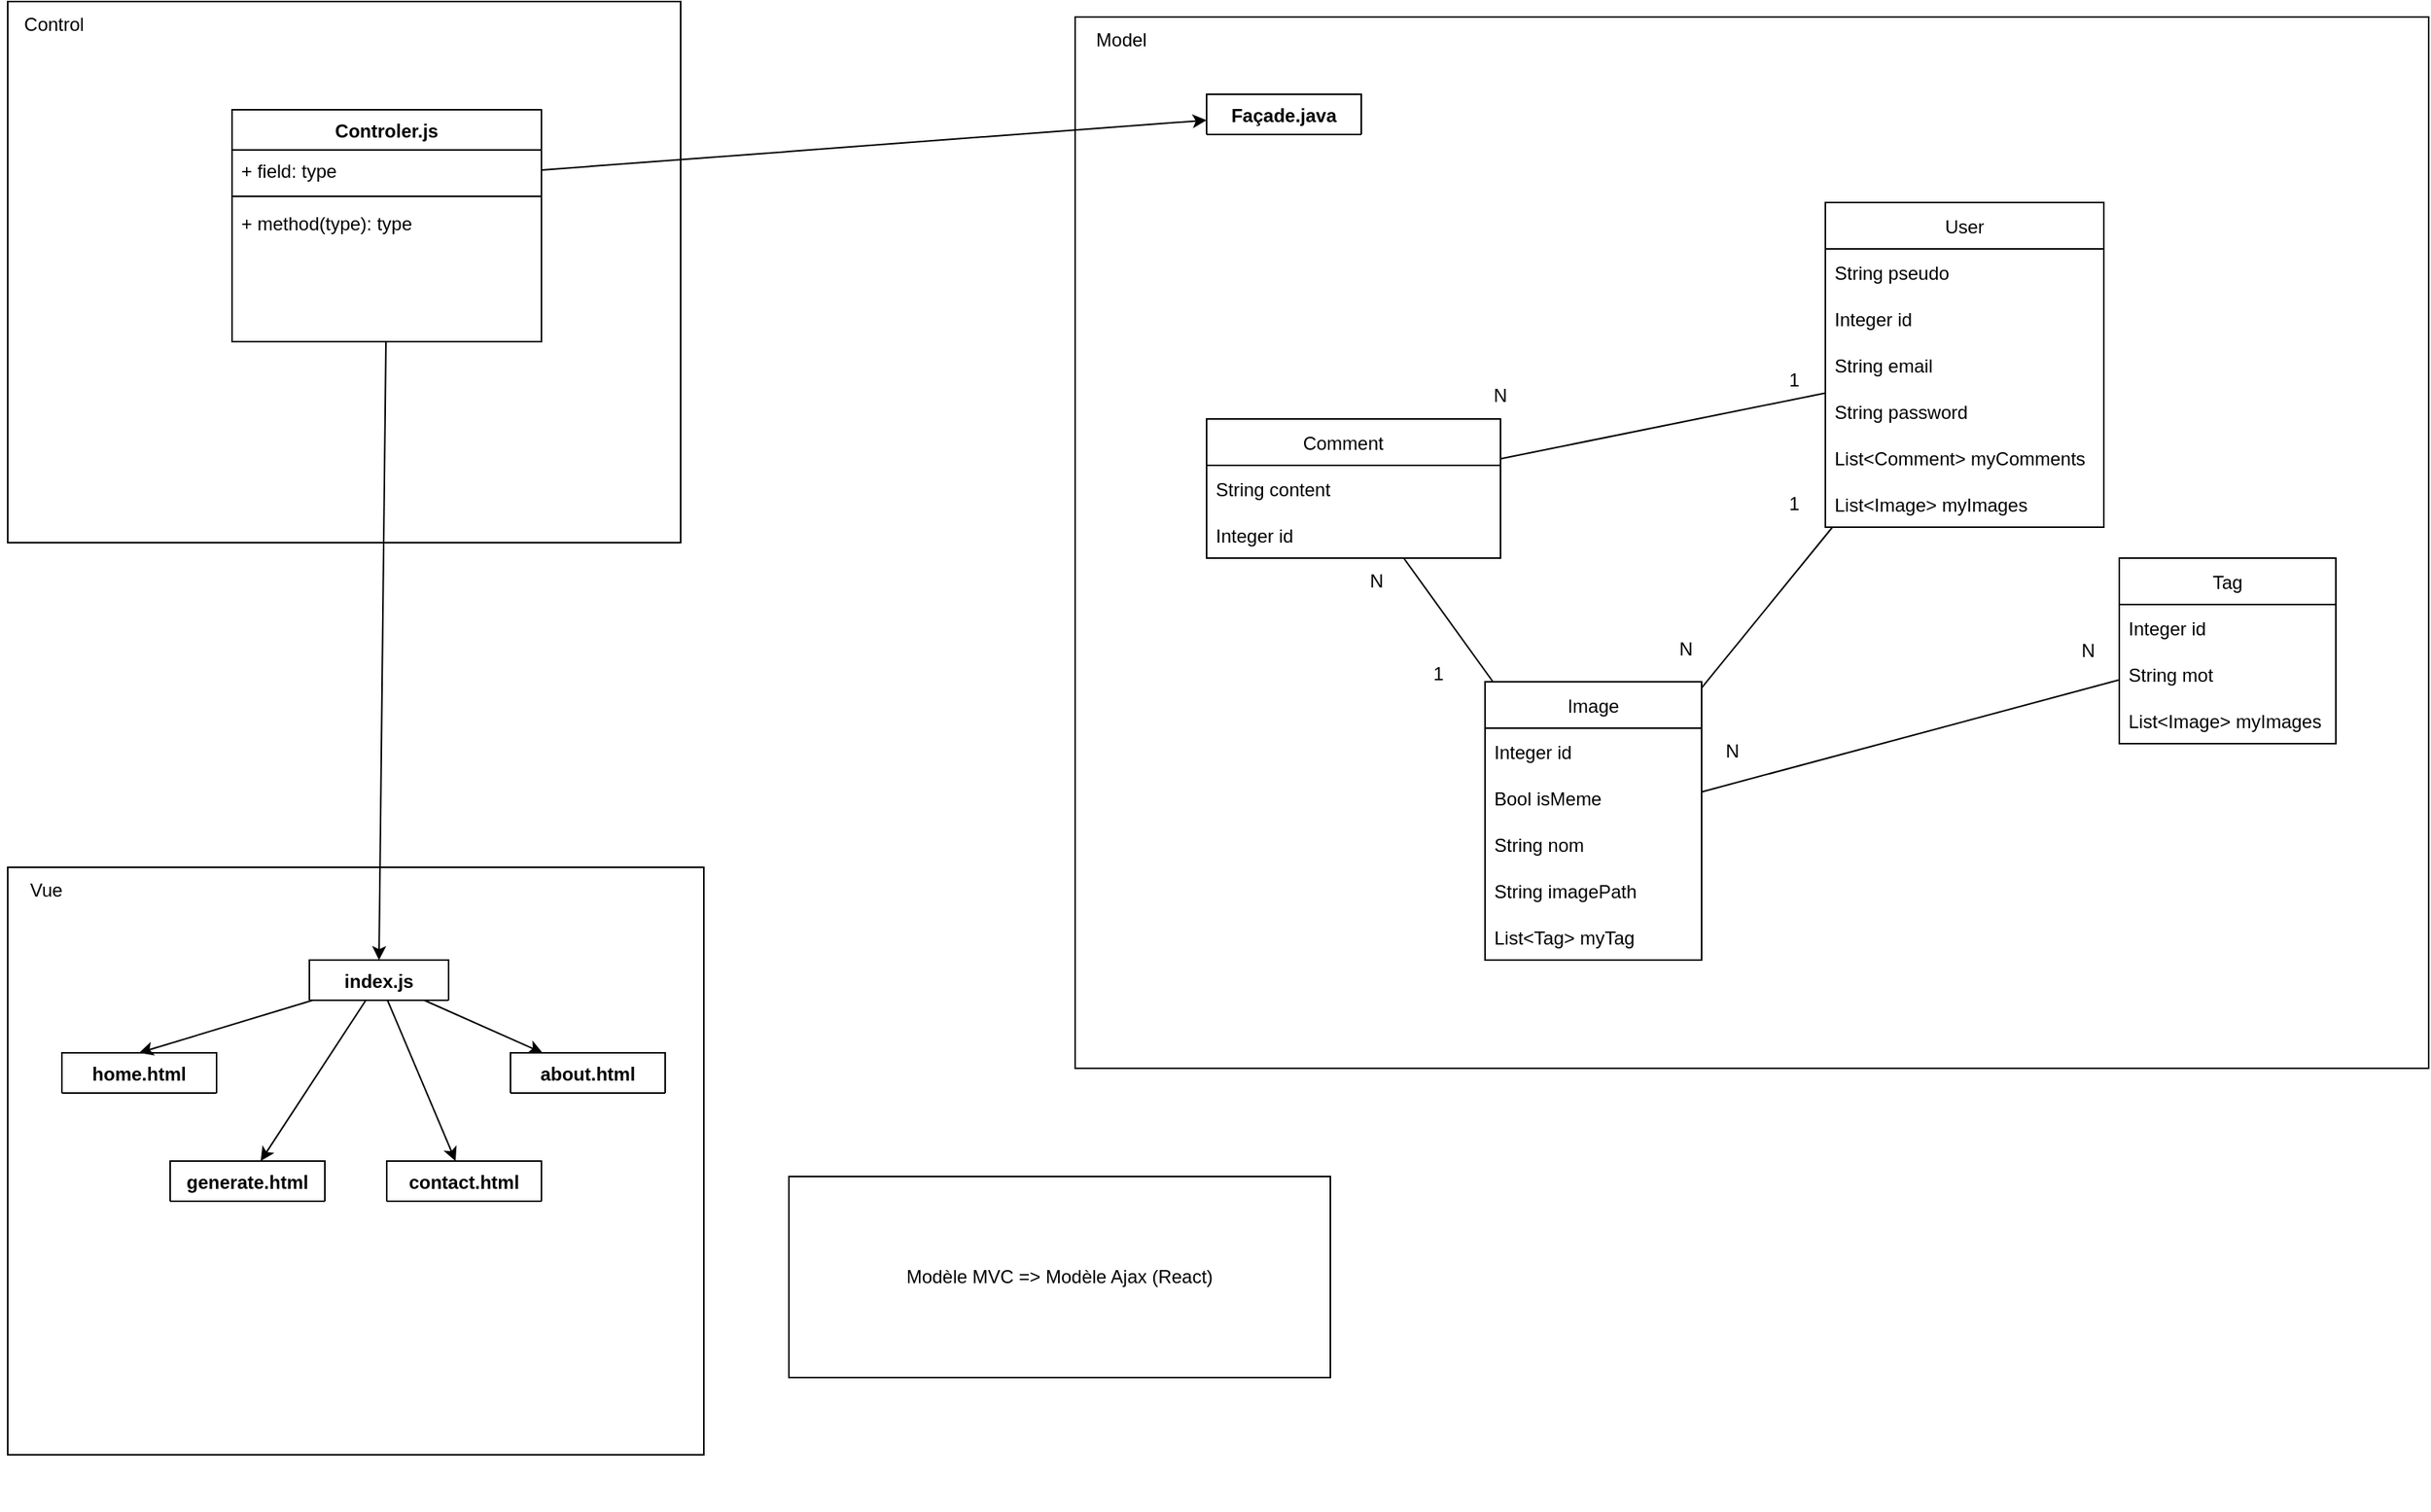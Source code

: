 <mxfile version="17.4.3" type="github">
  <diagram id="MInBh1SqWbQjp1WLOZTz" name="Page-1">
    <mxGraphModel dx="1662" dy="820" grid="1" gridSize="10" guides="1" tooltips="1" connect="1" arrows="1" fold="1" page="1" pageScale="1" pageWidth="1169" pageHeight="827" math="0" shadow="0">
      <root>
        <mxCell id="0" />
        <mxCell id="1" parent="0" />
        <mxCell id="yNmyxKfsHy1kQSk8ZKds-38" value="" style="rounded=0;whiteSpace=wrap;html=1;" parent="1" vertex="1">
          <mxGeometry x="725" y="20" width="875" height="680" as="geometry" />
        </mxCell>
        <mxCell id="yNmyxKfsHy1kQSk8ZKds-29" value="" style="rounded=0;whiteSpace=wrap;html=1;" parent="1" vertex="1">
          <mxGeometry x="35" y="10" width="435" height="350" as="geometry" />
        </mxCell>
        <mxCell id="yNmyxKfsHy1kQSk8ZKds-26" value="" style="rounded=0;whiteSpace=wrap;html=1;" parent="1" vertex="1">
          <mxGeometry x="35" y="570" width="450" height="380" as="geometry" />
        </mxCell>
        <mxCell id="lajUPEfwQLAzJnHiFyT6-13" value="" style="endArrow=classic;html=1;rounded=0;strokeColor=#000000;exitX=1;exitY=0.5;exitDx=0;exitDy=0;" parent="1" source="lajUPEfwQLAzJnHiFyT6-15" target="lajUPEfwQLAzJnHiFyT6-4" edge="1">
          <mxGeometry width="50" height="50" relative="1" as="geometry">
            <mxPoint x="160" y="39" as="sourcePoint" />
            <mxPoint x="440" y="30" as="targetPoint" />
          </mxGeometry>
        </mxCell>
        <mxCell id="lajUPEfwQLAzJnHiFyT6-26" value="" style="group" parent="1" vertex="1" connectable="0">
          <mxGeometry x="810" y="70" width="470" height="160" as="geometry" />
        </mxCell>
        <mxCell id="lajUPEfwQLAzJnHiFyT6-4" value="Façade.java" style="swimlane;fontStyle=1;align=center;verticalAlign=top;childLayout=stackLayout;horizontal=1;startSize=26;horizontalStack=0;resizeParent=1;resizeParentMax=0;resizeLast=0;collapsible=1;marginBottom=0;" parent="lajUPEfwQLAzJnHiFyT6-26" vertex="1" collapsed="1">
          <mxGeometry width="100" height="26" as="geometry">
            <mxRectangle width="280" height="86" as="alternateBounds" />
          </mxGeometry>
        </mxCell>
        <mxCell id="lajUPEfwQLAzJnHiFyT6-5" value="+ field: type" style="text;strokeColor=none;fillColor=none;align=left;verticalAlign=top;spacingLeft=4;spacingRight=4;overflow=hidden;rotatable=0;points=[[0,0.5],[1,0.5]];portConstraint=eastwest;" parent="lajUPEfwQLAzJnHiFyT6-4" vertex="1">
          <mxGeometry y="26" width="280" height="26" as="geometry" />
        </mxCell>
        <mxCell id="lajUPEfwQLAzJnHiFyT6-6" value="" style="line;strokeWidth=1;fillColor=none;align=left;verticalAlign=middle;spacingTop=-1;spacingLeft=3;spacingRight=3;rotatable=0;labelPosition=right;points=[];portConstraint=eastwest;" parent="lajUPEfwQLAzJnHiFyT6-4" vertex="1">
          <mxGeometry y="52" width="280" height="8" as="geometry" />
        </mxCell>
        <mxCell id="lajUPEfwQLAzJnHiFyT6-7" value="+ method(type): type" style="text;strokeColor=none;fillColor=none;align=left;verticalAlign=top;spacingLeft=4;spacingRight=4;overflow=hidden;rotatable=0;points=[[0,0.5],[1,0.5]];portConstraint=eastwest;" parent="lajUPEfwQLAzJnHiFyT6-4" vertex="1">
          <mxGeometry y="60" width="280" height="26" as="geometry" />
        </mxCell>
        <mxCell id="lajUPEfwQLAzJnHiFyT6-36" value="" style="group" parent="1" vertex="1" connectable="0">
          <mxGeometry x="170" y="90" width="200" height="362" as="geometry" />
        </mxCell>
        <mxCell id="lajUPEfwQLAzJnHiFyT6-24" value="" style="group" parent="lajUPEfwQLAzJnHiFyT6-36" vertex="1" connectable="0">
          <mxGeometry x="10" y="-10" width="200" height="150" as="geometry" />
        </mxCell>
        <mxCell id="lajUPEfwQLAzJnHiFyT6-14" value="Controler.js" style="swimlane;fontStyle=1;align=center;verticalAlign=top;childLayout=stackLayout;horizontal=1;startSize=26;horizontalStack=0;resizeParent=1;resizeParentMax=0;resizeLast=0;collapsible=1;marginBottom=0;" parent="lajUPEfwQLAzJnHiFyT6-24" vertex="1">
          <mxGeometry width="200" height="150" as="geometry" />
        </mxCell>
        <mxCell id="lajUPEfwQLAzJnHiFyT6-15" value="+ field: type" style="text;strokeColor=none;fillColor=none;align=left;verticalAlign=top;spacingLeft=4;spacingRight=4;overflow=hidden;rotatable=0;points=[[0,0.5],[1,0.5]];portConstraint=eastwest;" parent="lajUPEfwQLAzJnHiFyT6-14" vertex="1">
          <mxGeometry y="26" width="200" height="26" as="geometry" />
        </mxCell>
        <mxCell id="lajUPEfwQLAzJnHiFyT6-16" value="" style="line;strokeWidth=1;fillColor=none;align=left;verticalAlign=middle;spacingTop=-1;spacingLeft=3;spacingRight=3;rotatable=0;labelPosition=right;points=[];portConstraint=eastwest;" parent="lajUPEfwQLAzJnHiFyT6-14" vertex="1">
          <mxGeometry y="52" width="200" height="8" as="geometry" />
        </mxCell>
        <mxCell id="lajUPEfwQLAzJnHiFyT6-17" value="+ method(type): type" style="text;strokeColor=none;fillColor=none;align=left;verticalAlign=top;spacingLeft=4;spacingRight=4;overflow=hidden;rotatable=0;points=[[0,0.5],[1,0.5]];portConstraint=eastwest;" parent="lajUPEfwQLAzJnHiFyT6-14" vertex="1">
          <mxGeometry y="60" width="200" height="90" as="geometry" />
        </mxCell>
        <mxCell id="lajUPEfwQLAzJnHiFyT6-35" value="" style="group" parent="lajUPEfwQLAzJnHiFyT6-36" vertex="1" connectable="0">
          <mxGeometry x="-5" y="570" width="160" height="86" as="geometry" />
        </mxCell>
        <mxCell id="lB8m8ho_ZpuSB8js8KdT-3" value="Modèle MVC =&amp;gt; Modèle Ajax (React)" style="rounded=0;whiteSpace=wrap;html=1;" parent="1" vertex="1">
          <mxGeometry x="540" y="770" width="350" height="130" as="geometry" />
        </mxCell>
        <mxCell id="yNmyxKfsHy1kQSk8ZKds-1" value="" style="group" parent="1" vertex="1" connectable="0">
          <mxGeometry x="275" y="900" width="160" height="86" as="geometry" />
        </mxCell>
        <mxCell id="lajUPEfwQLAzJnHiFyT6-31" value="index.js" style="swimlane;fontStyle=1;align=center;verticalAlign=top;childLayout=stackLayout;horizontal=1;startSize=26;horizontalStack=0;resizeParent=1;resizeParentMax=0;resizeLast=0;collapsible=1;marginBottom=0;" parent="1" vertex="1" collapsed="1">
          <mxGeometry x="230" y="630" width="90" height="26" as="geometry">
            <mxRectangle width="160" height="86" as="alternateBounds" />
          </mxGeometry>
        </mxCell>
        <mxCell id="lajUPEfwQLAzJnHiFyT6-32" value="+ field: type" style="text;strokeColor=none;fillColor=none;align=left;verticalAlign=top;spacingLeft=4;spacingRight=4;overflow=hidden;rotatable=0;points=[[0,0.5],[1,0.5]];portConstraint=eastwest;" parent="lajUPEfwQLAzJnHiFyT6-31" vertex="1">
          <mxGeometry y="26" width="160" height="26" as="geometry" />
        </mxCell>
        <mxCell id="lajUPEfwQLAzJnHiFyT6-33" value="" style="line;strokeWidth=1;fillColor=none;align=left;verticalAlign=middle;spacingTop=-1;spacingLeft=3;spacingRight=3;rotatable=0;labelPosition=right;points=[];portConstraint=eastwest;" parent="lajUPEfwQLAzJnHiFyT6-31" vertex="1">
          <mxGeometry y="52" width="160" height="8" as="geometry" />
        </mxCell>
        <mxCell id="lajUPEfwQLAzJnHiFyT6-34" value="+ method(type): type" style="text;strokeColor=none;fillColor=none;align=left;verticalAlign=top;spacingLeft=4;spacingRight=4;overflow=hidden;rotatable=0;points=[[0,0.5],[1,0.5]];portConstraint=eastwest;" parent="lajUPEfwQLAzJnHiFyT6-31" vertex="1">
          <mxGeometry y="60" width="160" height="26" as="geometry" />
        </mxCell>
        <mxCell id="yNmyxKfsHy1kQSk8ZKds-3" value="contact.html" style="swimlane;fontStyle=1;align=center;verticalAlign=top;childLayout=stackLayout;horizontal=1;startSize=26;horizontalStack=0;resizeParent=1;resizeParentMax=0;resizeLast=0;collapsible=1;marginBottom=0;" parent="1" vertex="1" collapsed="1">
          <mxGeometry x="280" y="760" width="100" height="26" as="geometry">
            <mxRectangle width="160" height="86" as="alternateBounds" />
          </mxGeometry>
        </mxCell>
        <mxCell id="yNmyxKfsHy1kQSk8ZKds-4" value="+ field: type" style="text;strokeColor=none;fillColor=none;align=left;verticalAlign=top;spacingLeft=4;spacingRight=4;overflow=hidden;rotatable=0;points=[[0,0.5],[1,0.5]];portConstraint=eastwest;" parent="yNmyxKfsHy1kQSk8ZKds-3" vertex="1">
          <mxGeometry y="26" width="160" height="26" as="geometry" />
        </mxCell>
        <mxCell id="yNmyxKfsHy1kQSk8ZKds-5" value="" style="line;strokeWidth=1;fillColor=none;align=left;verticalAlign=middle;spacingTop=-1;spacingLeft=3;spacingRight=3;rotatable=0;labelPosition=right;points=[];portConstraint=eastwest;" parent="yNmyxKfsHy1kQSk8ZKds-3" vertex="1">
          <mxGeometry y="52" width="160" height="8" as="geometry" />
        </mxCell>
        <mxCell id="yNmyxKfsHy1kQSk8ZKds-6" value="+ method(type): type" style="text;strokeColor=none;fillColor=none;align=left;verticalAlign=top;spacingLeft=4;spacingRight=4;overflow=hidden;rotatable=0;points=[[0,0.5],[1,0.5]];portConstraint=eastwest;" parent="yNmyxKfsHy1kQSk8ZKds-3" vertex="1">
          <mxGeometry y="60" width="160" height="26" as="geometry" />
        </mxCell>
        <mxCell id="yNmyxKfsHy1kQSk8ZKds-9" value="home.html" style="swimlane;fontStyle=1;align=center;verticalAlign=top;childLayout=stackLayout;horizontal=1;startSize=26;horizontalStack=0;resizeParent=1;resizeParentMax=0;resizeLast=0;collapsible=1;marginBottom=0;" parent="1" vertex="1" collapsed="1">
          <mxGeometry x="70" y="690" width="100" height="26" as="geometry">
            <mxRectangle width="160" height="86" as="alternateBounds" />
          </mxGeometry>
        </mxCell>
        <mxCell id="yNmyxKfsHy1kQSk8ZKds-10" value="+ field: type" style="text;strokeColor=none;fillColor=none;align=left;verticalAlign=top;spacingLeft=4;spacingRight=4;overflow=hidden;rotatable=0;points=[[0,0.5],[1,0.5]];portConstraint=eastwest;" parent="yNmyxKfsHy1kQSk8ZKds-9" vertex="1">
          <mxGeometry y="26" width="160" height="26" as="geometry" />
        </mxCell>
        <mxCell id="yNmyxKfsHy1kQSk8ZKds-11" value="" style="line;strokeWidth=1;fillColor=none;align=left;verticalAlign=middle;spacingTop=-1;spacingLeft=3;spacingRight=3;rotatable=0;labelPosition=right;points=[];portConstraint=eastwest;" parent="yNmyxKfsHy1kQSk8ZKds-9" vertex="1">
          <mxGeometry y="52" width="160" height="8" as="geometry" />
        </mxCell>
        <mxCell id="yNmyxKfsHy1kQSk8ZKds-12" value="+ method(type): type" style="text;strokeColor=none;fillColor=none;align=left;verticalAlign=top;spacingLeft=4;spacingRight=4;overflow=hidden;rotatable=0;points=[[0,0.5],[1,0.5]];portConstraint=eastwest;" parent="yNmyxKfsHy1kQSk8ZKds-9" vertex="1">
          <mxGeometry y="60" width="160" height="26" as="geometry" />
        </mxCell>
        <mxCell id="yNmyxKfsHy1kQSk8ZKds-13" value="generate.html" style="swimlane;fontStyle=1;align=center;verticalAlign=top;childLayout=stackLayout;horizontal=1;startSize=26;horizontalStack=0;resizeParent=1;resizeParentMax=0;resizeLast=0;collapsible=1;marginBottom=0;" parent="1" vertex="1" collapsed="1">
          <mxGeometry x="140" y="760" width="100" height="26" as="geometry">
            <mxRectangle width="160" height="86" as="alternateBounds" />
          </mxGeometry>
        </mxCell>
        <mxCell id="yNmyxKfsHy1kQSk8ZKds-14" value="+ field: type" style="text;strokeColor=none;fillColor=none;align=left;verticalAlign=top;spacingLeft=4;spacingRight=4;overflow=hidden;rotatable=0;points=[[0,0.5],[1,0.5]];portConstraint=eastwest;" parent="yNmyxKfsHy1kQSk8ZKds-13" vertex="1">
          <mxGeometry y="26" width="160" height="26" as="geometry" />
        </mxCell>
        <mxCell id="yNmyxKfsHy1kQSk8ZKds-15" value="" style="line;strokeWidth=1;fillColor=none;align=left;verticalAlign=middle;spacingTop=-1;spacingLeft=3;spacingRight=3;rotatable=0;labelPosition=right;points=[];portConstraint=eastwest;" parent="yNmyxKfsHy1kQSk8ZKds-13" vertex="1">
          <mxGeometry y="52" width="160" height="8" as="geometry" />
        </mxCell>
        <mxCell id="yNmyxKfsHy1kQSk8ZKds-16" value="+ method(type): type" style="text;strokeColor=none;fillColor=none;align=left;verticalAlign=top;spacingLeft=4;spacingRight=4;overflow=hidden;rotatable=0;points=[[0,0.5],[1,0.5]];portConstraint=eastwest;" parent="yNmyxKfsHy1kQSk8ZKds-13" vertex="1">
          <mxGeometry y="60" width="160" height="26" as="geometry" />
        </mxCell>
        <mxCell id="yNmyxKfsHy1kQSk8ZKds-17" value="about.html" style="swimlane;fontStyle=1;align=center;verticalAlign=top;childLayout=stackLayout;horizontal=1;startSize=26;horizontalStack=0;resizeParent=1;resizeParentMax=0;resizeLast=0;collapsible=1;marginBottom=0;" parent="1" vertex="1" collapsed="1">
          <mxGeometry x="360" y="690" width="100" height="26" as="geometry">
            <mxRectangle width="160" height="86" as="alternateBounds" />
          </mxGeometry>
        </mxCell>
        <mxCell id="yNmyxKfsHy1kQSk8ZKds-18" value="+ field: type" style="text;strokeColor=none;fillColor=none;align=left;verticalAlign=top;spacingLeft=4;spacingRight=4;overflow=hidden;rotatable=0;points=[[0,0.5],[1,0.5]];portConstraint=eastwest;" parent="yNmyxKfsHy1kQSk8ZKds-17" vertex="1">
          <mxGeometry y="26" width="160" height="26" as="geometry" />
        </mxCell>
        <mxCell id="yNmyxKfsHy1kQSk8ZKds-19" value="" style="line;strokeWidth=1;fillColor=none;align=left;verticalAlign=middle;spacingTop=-1;spacingLeft=3;spacingRight=3;rotatable=0;labelPosition=right;points=[];portConstraint=eastwest;" parent="yNmyxKfsHy1kQSk8ZKds-17" vertex="1">
          <mxGeometry y="52" width="160" height="8" as="geometry" />
        </mxCell>
        <mxCell id="yNmyxKfsHy1kQSk8ZKds-20" value="+ method(type): type" style="text;strokeColor=none;fillColor=none;align=left;verticalAlign=top;spacingLeft=4;spacingRight=4;overflow=hidden;rotatable=0;points=[[0,0.5],[1,0.5]];portConstraint=eastwest;" parent="yNmyxKfsHy1kQSk8ZKds-17" vertex="1">
          <mxGeometry y="60" width="160" height="26" as="geometry" />
        </mxCell>
        <mxCell id="yNmyxKfsHy1kQSk8ZKds-27" value="Vue" style="text;html=1;strokeColor=none;fillColor=none;align=center;verticalAlign=middle;whiteSpace=wrap;rounded=0;" parent="1" vertex="1">
          <mxGeometry x="30" y="570" width="60" height="30" as="geometry" />
        </mxCell>
        <mxCell id="yNmyxKfsHy1kQSk8ZKds-31" value="Control" style="text;html=1;strokeColor=none;fillColor=none;align=center;verticalAlign=middle;whiteSpace=wrap;rounded=0;" parent="1" vertex="1">
          <mxGeometry x="35" y="10" width="60" height="30" as="geometry" />
        </mxCell>
        <mxCell id="yNmyxKfsHy1kQSk8ZKds-32" value="" style="endArrow=classic;html=1;rounded=0;entryX=0.5;entryY=0;entryDx=0;entryDy=0;" parent="1" source="lajUPEfwQLAzJnHiFyT6-17" target="lajUPEfwQLAzJnHiFyT6-31" edge="1">
          <mxGeometry width="50" height="50" relative="1" as="geometry">
            <mxPoint x="720" y="570" as="sourcePoint" />
            <mxPoint x="770" y="520" as="targetPoint" />
          </mxGeometry>
        </mxCell>
        <mxCell id="yNmyxKfsHy1kQSk8ZKds-34" value="" style="endArrow=classic;html=1;rounded=0;entryX=0.5;entryY=0;entryDx=0;entryDy=0;" parent="1" source="lajUPEfwQLAzJnHiFyT6-31" target="yNmyxKfsHy1kQSk8ZKds-9" edge="1">
          <mxGeometry width="50" height="50" relative="1" as="geometry">
            <mxPoint x="280" y="660" as="sourcePoint" />
            <mxPoint x="770" y="520" as="targetPoint" />
          </mxGeometry>
        </mxCell>
        <mxCell id="yNmyxKfsHy1kQSk8ZKds-35" value="" style="endArrow=classic;html=1;rounded=0;" parent="1" source="lajUPEfwQLAzJnHiFyT6-31" target="yNmyxKfsHy1kQSk8ZKds-13" edge="1">
          <mxGeometry width="50" height="50" relative="1" as="geometry">
            <mxPoint x="720" y="570" as="sourcePoint" />
            <mxPoint x="770" y="520" as="targetPoint" />
          </mxGeometry>
        </mxCell>
        <mxCell id="yNmyxKfsHy1kQSk8ZKds-36" value="" style="endArrow=classic;html=1;rounded=0;" parent="1" source="lajUPEfwQLAzJnHiFyT6-31" target="yNmyxKfsHy1kQSk8ZKds-3" edge="1">
          <mxGeometry width="50" height="50" relative="1" as="geometry">
            <mxPoint x="720" y="570" as="sourcePoint" />
            <mxPoint x="770" y="520" as="targetPoint" />
          </mxGeometry>
        </mxCell>
        <mxCell id="yNmyxKfsHy1kQSk8ZKds-37" value="" style="endArrow=classic;html=1;rounded=0;" parent="1" source="lajUPEfwQLAzJnHiFyT6-31" target="yNmyxKfsHy1kQSk8ZKds-17" edge="1">
          <mxGeometry width="50" height="50" relative="1" as="geometry">
            <mxPoint x="30" y="550" as="sourcePoint" />
            <mxPoint x="80" y="500" as="targetPoint" />
          </mxGeometry>
        </mxCell>
        <mxCell id="yNmyxKfsHy1kQSk8ZKds-39" value="Model" style="text;html=1;strokeColor=none;fillColor=none;align=center;verticalAlign=middle;whiteSpace=wrap;rounded=0;" parent="1" vertex="1">
          <mxGeometry x="725" y="20" width="60" height="30" as="geometry" />
        </mxCell>
        <mxCell id="yNmyxKfsHy1kQSk8ZKds-40" value="User" style="swimlane;fontStyle=0;childLayout=stackLayout;horizontal=1;startSize=30;horizontalStack=0;resizeParent=1;resizeParentMax=0;resizeLast=0;collapsible=1;marginBottom=0;" parent="1" vertex="1">
          <mxGeometry x="1210" y="140" width="180" height="210" as="geometry" />
        </mxCell>
        <mxCell id="yNmyxKfsHy1kQSk8ZKds-42" value="String pseudo" style="text;strokeColor=none;fillColor=none;align=left;verticalAlign=middle;spacingLeft=4;spacingRight=4;overflow=hidden;points=[[0,0.5],[1,0.5]];portConstraint=eastwest;rotatable=0;" parent="yNmyxKfsHy1kQSk8ZKds-40" vertex="1">
          <mxGeometry y="30" width="180" height="30" as="geometry" />
        </mxCell>
        <mxCell id="yNmyxKfsHy1kQSk8ZKds-76" value="Integer id" style="text;strokeColor=none;fillColor=none;align=left;verticalAlign=middle;spacingLeft=4;spacingRight=4;overflow=hidden;points=[[0,0.5],[1,0.5]];portConstraint=eastwest;rotatable=0;" parent="yNmyxKfsHy1kQSk8ZKds-40" vertex="1">
          <mxGeometry y="60" width="180" height="30" as="geometry" />
        </mxCell>
        <mxCell id="yNmyxKfsHy1kQSk8ZKds-44" value="String email" style="text;strokeColor=none;fillColor=none;align=left;verticalAlign=middle;spacingLeft=4;spacingRight=4;overflow=hidden;points=[[0,0.5],[1,0.5]];portConstraint=eastwest;rotatable=0;" parent="yNmyxKfsHy1kQSk8ZKds-40" vertex="1">
          <mxGeometry y="90" width="180" height="30" as="geometry" />
        </mxCell>
        <mxCell id="yNmyxKfsHy1kQSk8ZKds-79" value="String password" style="text;strokeColor=none;fillColor=none;align=left;verticalAlign=middle;spacingLeft=4;spacingRight=4;overflow=hidden;points=[[0,0.5],[1,0.5]];portConstraint=eastwest;rotatable=0;" parent="yNmyxKfsHy1kQSk8ZKds-40" vertex="1">
          <mxGeometry y="120" width="180" height="30" as="geometry" />
        </mxCell>
        <mxCell id="yNmyxKfsHy1kQSk8ZKds-78" value="List&lt;Comment&gt; myComments" style="text;strokeColor=none;fillColor=none;align=left;verticalAlign=middle;spacingLeft=4;spacingRight=4;overflow=hidden;points=[[0,0.5],[1,0.5]];portConstraint=eastwest;rotatable=0;" parent="yNmyxKfsHy1kQSk8ZKds-40" vertex="1">
          <mxGeometry y="150" width="180" height="30" as="geometry" />
        </mxCell>
        <mxCell id="yNmyxKfsHy1kQSk8ZKds-43" value="List&lt;Image&gt; myImages" style="text;strokeColor=none;fillColor=none;align=left;verticalAlign=middle;spacingLeft=4;spacingRight=4;overflow=hidden;points=[[0,0.5],[1,0.5]];portConstraint=eastwest;rotatable=0;" parent="yNmyxKfsHy1kQSk8ZKds-40" vertex="1">
          <mxGeometry y="180" width="180" height="30" as="geometry" />
        </mxCell>
        <mxCell id="yNmyxKfsHy1kQSk8ZKds-46" value="Comment    " style="swimlane;fontStyle=0;childLayout=stackLayout;horizontal=1;startSize=30;horizontalStack=0;resizeParent=1;resizeParentMax=0;resizeLast=0;collapsible=1;marginBottom=0;" parent="1" vertex="1">
          <mxGeometry x="810" y="280" width="190" height="90" as="geometry" />
        </mxCell>
        <mxCell id="yNmyxKfsHy1kQSk8ZKds-77" value="String content" style="text;strokeColor=none;fillColor=none;align=left;verticalAlign=middle;spacingLeft=4;spacingRight=4;overflow=hidden;points=[[0,0.5],[1,0.5]];portConstraint=eastwest;rotatable=0;" parent="yNmyxKfsHy1kQSk8ZKds-46" vertex="1">
          <mxGeometry y="30" width="190" height="30" as="geometry" />
        </mxCell>
        <mxCell id="yNmyxKfsHy1kQSk8ZKds-75" value="Integer id" style="text;strokeColor=none;fillColor=none;align=left;verticalAlign=middle;spacingLeft=4;spacingRight=4;overflow=hidden;points=[[0,0.5],[1,0.5]];portConstraint=eastwest;rotatable=0;" parent="yNmyxKfsHy1kQSk8ZKds-46" vertex="1">
          <mxGeometry y="60" width="190" height="30" as="geometry" />
        </mxCell>
        <mxCell id="yNmyxKfsHy1kQSk8ZKds-50" value="Image" style="swimlane;fontStyle=0;childLayout=stackLayout;horizontal=1;startSize=30;horizontalStack=0;resizeParent=1;resizeParentMax=0;resizeLast=0;collapsible=1;marginBottom=0;" parent="1" vertex="1">
          <mxGeometry x="990" y="450" width="140" height="180" as="geometry" />
        </mxCell>
        <mxCell id="yNmyxKfsHy1kQSk8ZKds-80" value="Integer id" style="text;strokeColor=none;fillColor=none;align=left;verticalAlign=middle;spacingLeft=4;spacingRight=4;overflow=hidden;points=[[0,0.5],[1,0.5]];portConstraint=eastwest;rotatable=0;" parent="yNmyxKfsHy1kQSk8ZKds-50" vertex="1">
          <mxGeometry y="30" width="140" height="30" as="geometry" />
        </mxCell>
        <mxCell id="yNmyxKfsHy1kQSk8ZKds-59" value="Bool isMeme" style="text;strokeColor=none;fillColor=none;align=left;verticalAlign=middle;spacingLeft=4;spacingRight=4;overflow=hidden;points=[[0,0.5],[1,0.5]];portConstraint=eastwest;rotatable=0;" parent="yNmyxKfsHy1kQSk8ZKds-50" vertex="1">
          <mxGeometry y="60" width="140" height="30" as="geometry" />
        </mxCell>
        <mxCell id="yNmyxKfsHy1kQSk8ZKds-52" value="String nom" style="text;strokeColor=none;fillColor=none;align=left;verticalAlign=middle;spacingLeft=4;spacingRight=4;overflow=hidden;points=[[0,0.5],[1,0.5]];portConstraint=eastwest;rotatable=0;" parent="yNmyxKfsHy1kQSk8ZKds-50" vertex="1">
          <mxGeometry y="90" width="140" height="30" as="geometry" />
        </mxCell>
        <mxCell id="yNmyxKfsHy1kQSk8ZKds-53" value="String imagePath" style="text;strokeColor=none;fillColor=none;align=left;verticalAlign=middle;spacingLeft=4;spacingRight=4;overflow=hidden;points=[[0,0.5],[1,0.5]];portConstraint=eastwest;rotatable=0;" parent="yNmyxKfsHy1kQSk8ZKds-50" vertex="1">
          <mxGeometry y="120" width="140" height="30" as="geometry" />
        </mxCell>
        <mxCell id="yNmyxKfsHy1kQSk8ZKds-82" value="List&lt;Tag&gt; myTag" style="text;strokeColor=none;fillColor=none;align=left;verticalAlign=middle;spacingLeft=4;spacingRight=4;overflow=hidden;points=[[0,0.5],[1,0.5]];portConstraint=eastwest;rotatable=0;" parent="yNmyxKfsHy1kQSk8ZKds-50" vertex="1">
          <mxGeometry y="150" width="140" height="30" as="geometry" />
        </mxCell>
        <mxCell id="yNmyxKfsHy1kQSk8ZKds-60" value="Tag" style="swimlane;fontStyle=0;childLayout=stackLayout;horizontal=1;startSize=30;horizontalStack=0;resizeParent=1;resizeParentMax=0;resizeLast=0;collapsible=1;marginBottom=0;" parent="1" vertex="1">
          <mxGeometry x="1400" y="370" width="140" height="120" as="geometry" />
        </mxCell>
        <mxCell id="yNmyxKfsHy1kQSk8ZKds-81" value="Integer id" style="text;strokeColor=none;fillColor=none;align=left;verticalAlign=middle;spacingLeft=4;spacingRight=4;overflow=hidden;points=[[0,0.5],[1,0.5]];portConstraint=eastwest;rotatable=0;" parent="yNmyxKfsHy1kQSk8ZKds-60" vertex="1">
          <mxGeometry y="30" width="140" height="30" as="geometry" />
        </mxCell>
        <mxCell id="yNmyxKfsHy1kQSk8ZKds-61" value="String mot" style="text;strokeColor=none;fillColor=none;align=left;verticalAlign=middle;spacingLeft=4;spacingRight=4;overflow=hidden;points=[[0,0.5],[1,0.5]];portConstraint=eastwest;rotatable=0;" parent="yNmyxKfsHy1kQSk8ZKds-60" vertex="1">
          <mxGeometry y="60" width="140" height="30" as="geometry" />
        </mxCell>
        <mxCell id="yNmyxKfsHy1kQSk8ZKds-83" value="List&lt;Image&gt; myImages" style="text;strokeColor=none;fillColor=none;align=left;verticalAlign=middle;spacingLeft=4;spacingRight=4;overflow=hidden;points=[[0,0.5],[1,0.5]];portConstraint=eastwest;rotatable=0;" parent="yNmyxKfsHy1kQSk8ZKds-60" vertex="1">
          <mxGeometry y="90" width="140" height="30" as="geometry" />
        </mxCell>
        <mxCell id="yNmyxKfsHy1kQSk8ZKds-64" value="" style="endArrow=none;html=1;rounded=0;" parent="1" source="yNmyxKfsHy1kQSk8ZKds-46" target="yNmyxKfsHy1kQSk8ZKds-40" edge="1">
          <mxGeometry width="50" height="50" relative="1" as="geometry">
            <mxPoint x="1050" y="330" as="sourcePoint" />
            <mxPoint x="1100" y="280" as="targetPoint" />
          </mxGeometry>
        </mxCell>
        <mxCell id="yNmyxKfsHy1kQSk8ZKds-67" value="N" style="text;html=1;strokeColor=none;fillColor=none;align=center;verticalAlign=middle;whiteSpace=wrap;rounded=0;" parent="1" vertex="1">
          <mxGeometry x="970" y="250" width="60" height="30" as="geometry" />
        </mxCell>
        <mxCell id="yNmyxKfsHy1kQSk8ZKds-68" value="" style="endArrow=none;html=1;rounded=0;" parent="1" source="yNmyxKfsHy1kQSk8ZKds-50" target="yNmyxKfsHy1kQSk8ZKds-40" edge="1">
          <mxGeometry width="50" height="50" relative="1" as="geometry">
            <mxPoint x="1220" y="300" as="sourcePoint" />
            <mxPoint x="1270" y="250" as="targetPoint" />
          </mxGeometry>
        </mxCell>
        <mxCell id="yNmyxKfsHy1kQSk8ZKds-70" value="1" style="text;html=1;strokeColor=none;fillColor=none;align=center;verticalAlign=middle;whiteSpace=wrap;rounded=0;" parent="1" vertex="1">
          <mxGeometry x="1160" y="320" width="60" height="30" as="geometry" />
        </mxCell>
        <mxCell id="yNmyxKfsHy1kQSk8ZKds-71" value="N" style="text;html=1;strokeColor=none;fillColor=none;align=center;verticalAlign=middle;whiteSpace=wrap;rounded=0;" parent="1" vertex="1">
          <mxGeometry x="1090" y="414" width="60" height="30" as="geometry" />
        </mxCell>
        <mxCell id="yNmyxKfsHy1kQSk8ZKds-72" value="" style="endArrow=none;html=1;rounded=0;" parent="1" source="yNmyxKfsHy1kQSk8ZKds-50" target="yNmyxKfsHy1kQSk8ZKds-60" edge="1">
          <mxGeometry width="50" height="50" relative="1" as="geometry">
            <mxPoint x="1220" y="300" as="sourcePoint" />
            <mxPoint x="1270" y="250" as="targetPoint" />
          </mxGeometry>
        </mxCell>
        <mxCell id="yNmyxKfsHy1kQSk8ZKds-73" value="N" style="text;html=1;strokeColor=none;fillColor=none;align=center;verticalAlign=middle;whiteSpace=wrap;rounded=0;" parent="1" vertex="1">
          <mxGeometry x="1350" y="415" width="60" height="30" as="geometry" />
        </mxCell>
        <mxCell id="yNmyxKfsHy1kQSk8ZKds-74" value="N" style="text;html=1;strokeColor=none;fillColor=none;align=center;verticalAlign=middle;whiteSpace=wrap;rounded=0;" parent="1" vertex="1">
          <mxGeometry x="1120" y="480" width="60" height="30" as="geometry" />
        </mxCell>
        <mxCell id="yNmyxKfsHy1kQSk8ZKds-84" value="" style="endArrow=none;html=1;rounded=0;" parent="1" source="yNmyxKfsHy1kQSk8ZKds-50" target="yNmyxKfsHy1kQSk8ZKds-46" edge="1">
          <mxGeometry width="50" height="50" relative="1" as="geometry">
            <mxPoint x="1140" y="360" as="sourcePoint" />
            <mxPoint x="1190" y="310" as="targetPoint" />
          </mxGeometry>
        </mxCell>
        <mxCell id="yNmyxKfsHy1kQSk8ZKds-85" value="N" style="text;html=1;strokeColor=none;fillColor=none;align=center;verticalAlign=middle;whiteSpace=wrap;rounded=0;" parent="1" vertex="1">
          <mxGeometry x="890" y="370" width="60" height="30" as="geometry" />
        </mxCell>
        <mxCell id="yNmyxKfsHy1kQSk8ZKds-86" value="1" style="text;html=1;strokeColor=none;fillColor=none;align=center;verticalAlign=middle;whiteSpace=wrap;rounded=0;" parent="1" vertex="1">
          <mxGeometry x="930" y="430" width="60" height="30" as="geometry" />
        </mxCell>
        <mxCell id="yNmyxKfsHy1kQSk8ZKds-66" value="1" style="text;html=1;strokeColor=none;fillColor=none;align=center;verticalAlign=middle;whiteSpace=wrap;rounded=0;" parent="1" vertex="1">
          <mxGeometry x="1160" y="240" width="60" height="30" as="geometry" />
        </mxCell>
      </root>
    </mxGraphModel>
  </diagram>
</mxfile>
